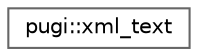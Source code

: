 digraph "类继承关系图"
{
 // INTERACTIVE_SVG=YES
 // LATEX_PDF_SIZE
  bgcolor="transparent";
  edge [fontname=Helvetica,fontsize=10,labelfontname=Helvetica,labelfontsize=10];
  node [fontname=Helvetica,fontsize=10,shape=box,height=0.2,width=0.4];
  rankdir="LR";
  Node0 [id="Node000000",label="pugi::xml_text",height=0.2,width=0.4,color="grey40", fillcolor="white", style="filled",URL="$d6/dd6/classpugi_1_1xml__text.html",tooltip=" "];
}
